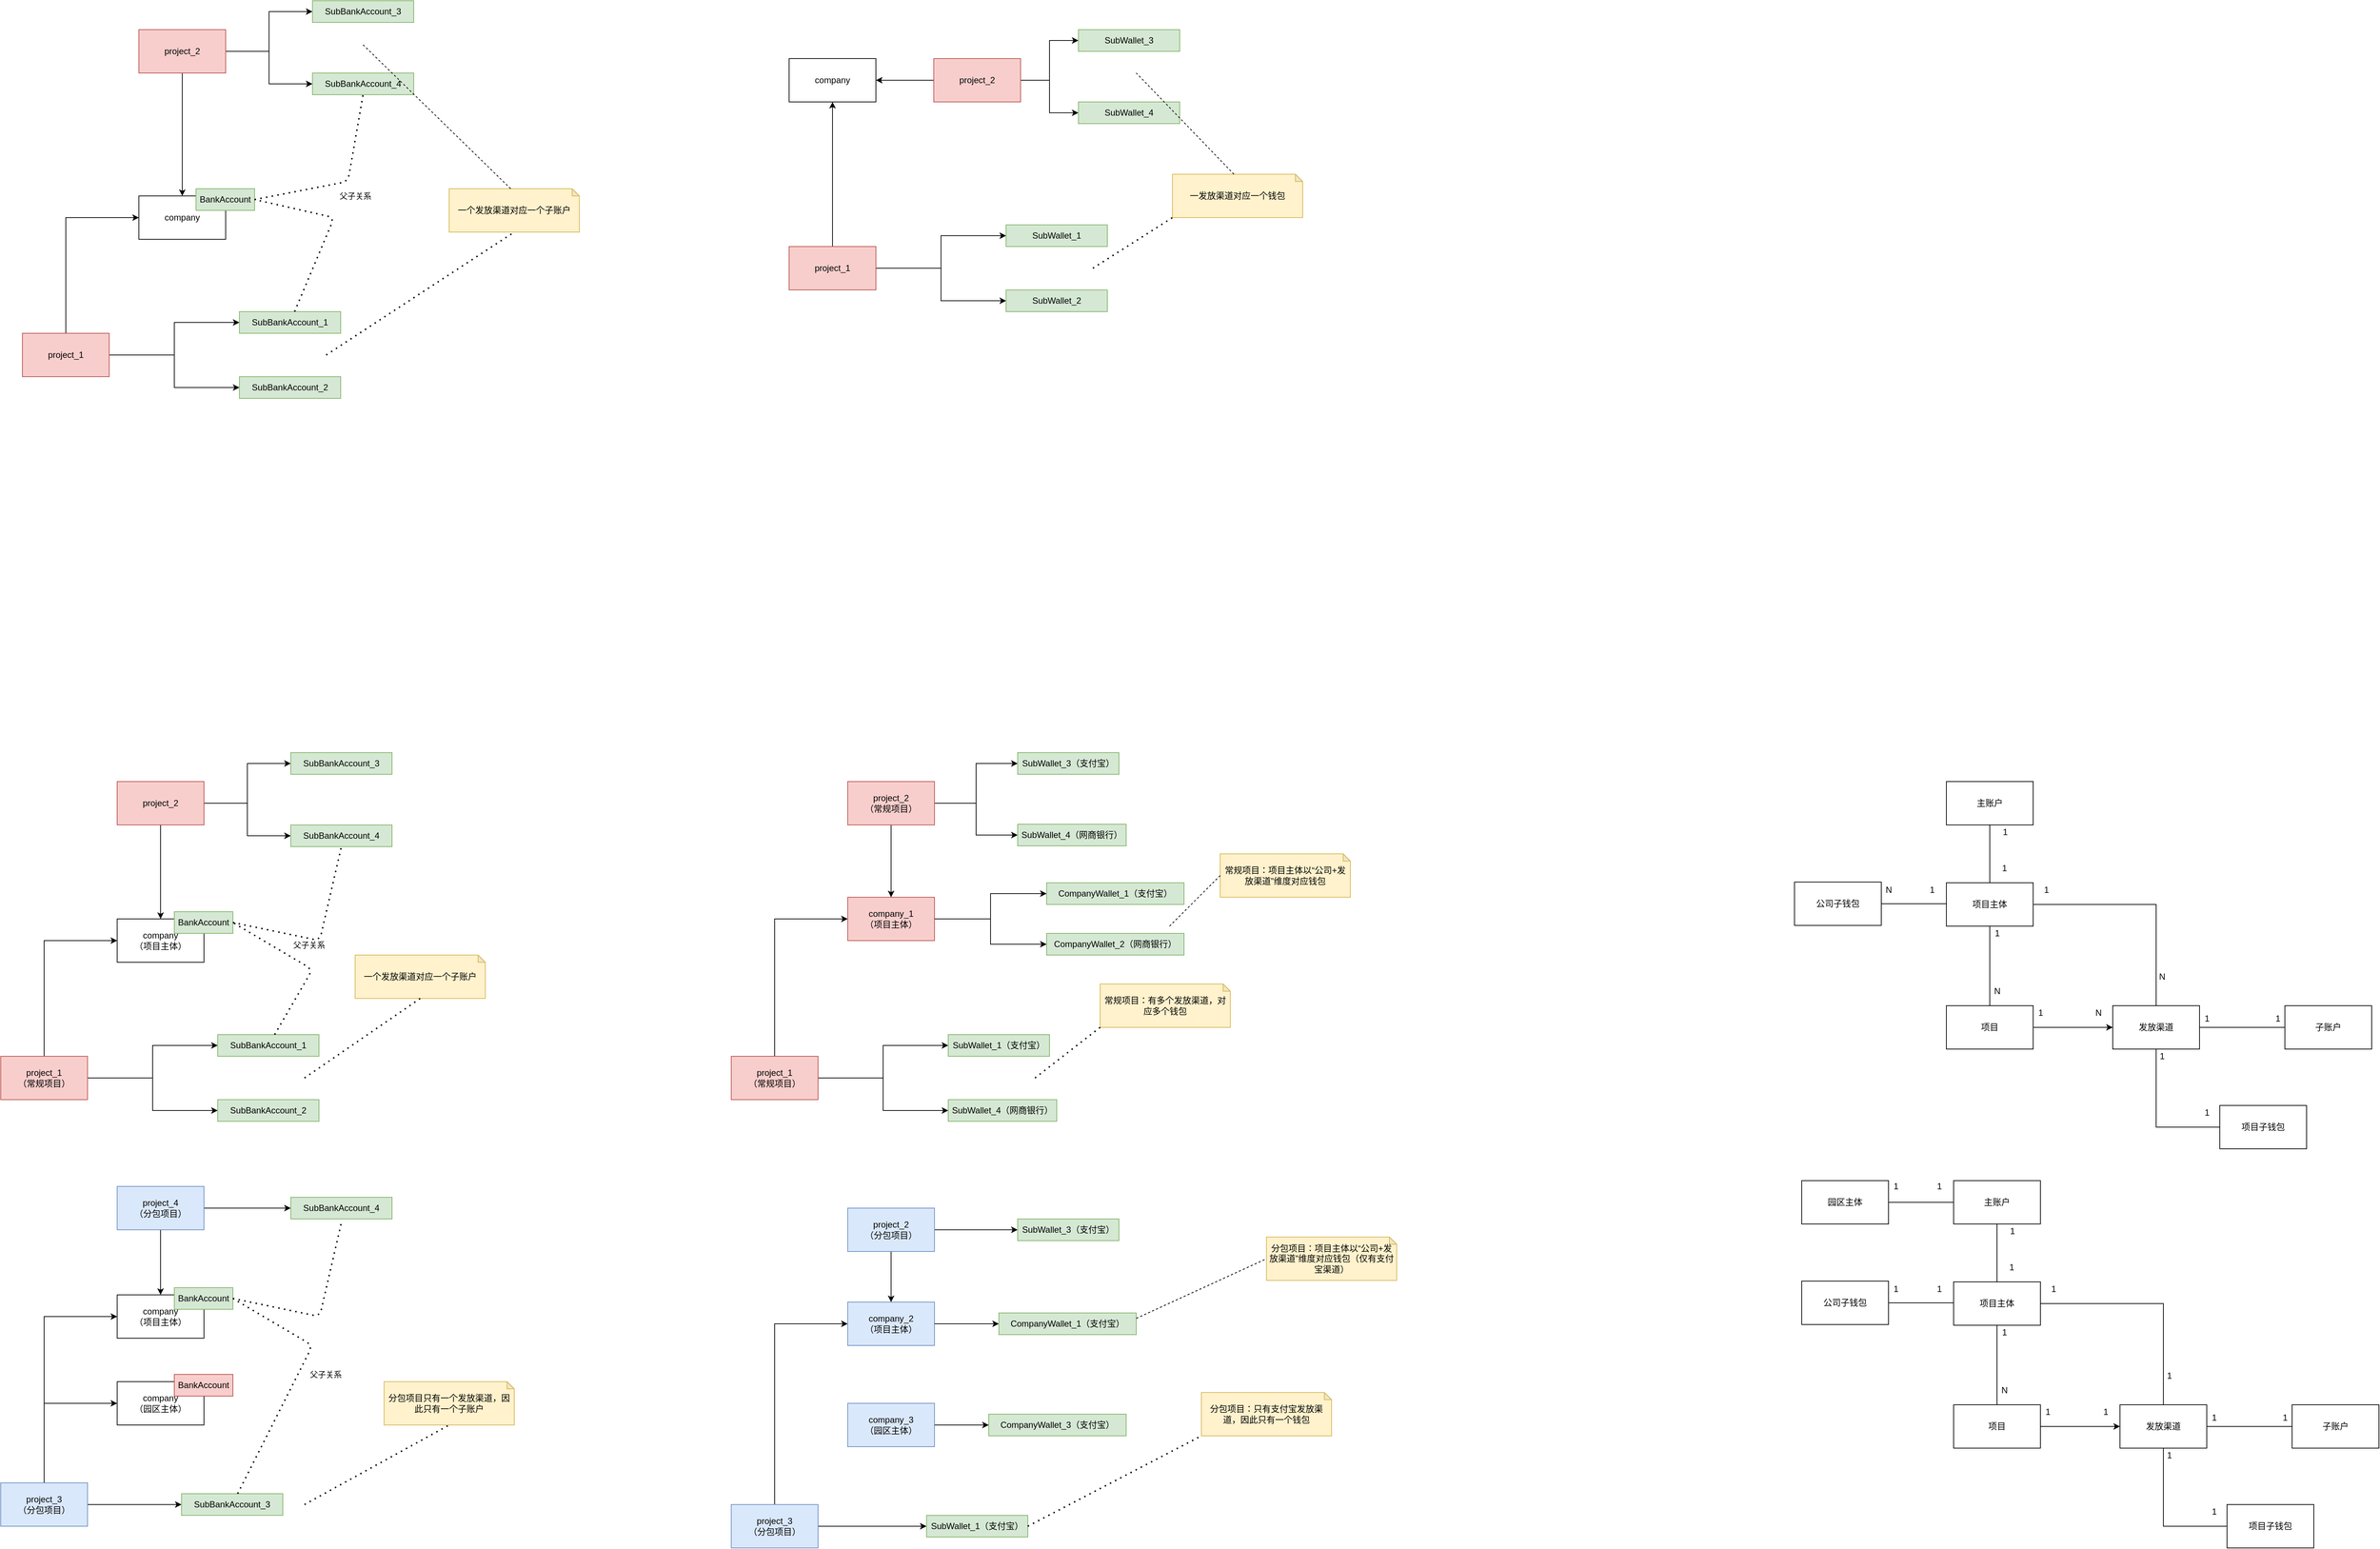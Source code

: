 <mxfile version="14.2.7" type="github">
  <diagram id="DwcgkpBsZSUWMjSM1Ywg" name="Page-1">
    <mxGraphModel dx="1422" dy="796" grid="1" gridSize="10" guides="1" tooltips="1" connect="1" arrows="1" fold="1" page="1" pageScale="1" pageWidth="827" pageHeight="1169" math="0" shadow="0">
      <root>
        <mxCell id="0" />
        <mxCell id="1" parent="0" />
        <mxCell id="jL63AR4ucIe5LXbYJcsW-23" style="edgeStyle=orthogonalEdgeStyle;rounded=0;orthogonalLoop=1;jettySize=auto;html=1;exitX=0.5;exitY=0;exitDx=0;exitDy=0;entryX=0;entryY=0.5;entryDx=0;entryDy=0;" edge="1" parent="1" source="jL63AR4ucIe5LXbYJcsW-27" target="jL63AR4ucIe5LXbYJcsW-36">
          <mxGeometry relative="1" as="geometry" />
        </mxCell>
        <mxCell id="jL63AR4ucIe5LXbYJcsW-24" style="edgeStyle=orthogonalEdgeStyle;rounded=0;orthogonalLoop=1;jettySize=auto;html=1;exitX=1;exitY=0.5;exitDx=0;exitDy=0;entryX=0;entryY=0.5;entryDx=0;entryDy=0;" edge="1" parent="1" source="jL63AR4ucIe5LXbYJcsW-27" target="jL63AR4ucIe5LXbYJcsW-28">
          <mxGeometry relative="1" as="geometry" />
        </mxCell>
        <mxCell id="jL63AR4ucIe5LXbYJcsW-26" style="edgeStyle=orthogonalEdgeStyle;rounded=0;orthogonalLoop=1;jettySize=auto;html=1;exitX=1;exitY=0.5;exitDx=0;exitDy=0;entryX=0;entryY=0.5;entryDx=0;entryDy=0;" edge="1" parent="1" source="jL63AR4ucIe5LXbYJcsW-27" target="jL63AR4ucIe5LXbYJcsW-34">
          <mxGeometry relative="1" as="geometry" />
        </mxCell>
        <mxCell id="jL63AR4ucIe5LXbYJcsW-27" value="project_1&lt;br&gt;（常规项目）" style="rounded=0;whiteSpace=wrap;html=1;fillColor=#f8cecc;strokeColor=#b85450;" vertex="1" parent="1">
          <mxGeometry x="70" y="1620" width="120" height="60" as="geometry" />
        </mxCell>
        <mxCell id="jL63AR4ucIe5LXbYJcsW-28" value="SubBankAccount_1" style="rounded=0;whiteSpace=wrap;html=1;fillColor=#d5e8d4;strokeColor=#82b366;" vertex="1" parent="1">
          <mxGeometry x="370" y="1590" width="140" height="30" as="geometry" />
        </mxCell>
        <mxCell id="jL63AR4ucIe5LXbYJcsW-34" value="SubBankAccount_2" style="rounded=0;whiteSpace=wrap;html=1;fillColor=#d5e8d4;strokeColor=#82b366;" vertex="1" parent="1">
          <mxGeometry x="370" y="1680" width="140" height="30" as="geometry" />
        </mxCell>
        <mxCell id="jL63AR4ucIe5LXbYJcsW-35" value="" style="group" vertex="1" connectable="0" parent="1">
          <mxGeometry x="231" y="1420" width="160" height="70" as="geometry" />
        </mxCell>
        <mxCell id="jL63AR4ucIe5LXbYJcsW-36" value="company&lt;br&gt;（项目主体）" style="rounded=0;whiteSpace=wrap;html=1;" vertex="1" parent="jL63AR4ucIe5LXbYJcsW-35">
          <mxGeometry y="10" width="120" height="60" as="geometry" />
        </mxCell>
        <mxCell id="jL63AR4ucIe5LXbYJcsW-37" value="BankAccount" style="rounded=0;whiteSpace=wrap;html=1;fillColor=#d5e8d4;strokeColor=#82b366;" vertex="1" parent="jL63AR4ucIe5LXbYJcsW-35">
          <mxGeometry x="79" width="81" height="30" as="geometry" />
        </mxCell>
        <mxCell id="jL63AR4ucIe5LXbYJcsW-38" value="一个发放渠道对应一个子账户" style="shape=note;whiteSpace=wrap;html=1;backgroundOutline=1;darkOpacity=0.05;size=10;fillColor=#fff2cc;strokeColor=#d6b656;" vertex="1" parent="1">
          <mxGeometry x="560" y="1480" width="180" height="60" as="geometry" />
        </mxCell>
        <mxCell id="jL63AR4ucIe5LXbYJcsW-39" value="" style="endArrow=none;dashed=1;html=1;dashPattern=1 3;strokeWidth=2;entryX=0.5;entryY=1;entryDx=0;entryDy=0;entryPerimeter=0;" edge="1" parent="1" target="jL63AR4ucIe5LXbYJcsW-38">
          <mxGeometry width="50" height="50" relative="1" as="geometry">
            <mxPoint x="490" y="1650" as="sourcePoint" />
            <mxPoint x="640" y="1560" as="targetPoint" />
          </mxGeometry>
        </mxCell>
        <mxCell id="jL63AR4ucIe5LXbYJcsW-47" value="父子关系" style="endArrow=none;dashed=1;html=1;dashPattern=1 3;strokeWidth=2;entryX=1;entryY=0.5;entryDx=0;entryDy=0;" edge="1" parent="1" source="jL63AR4ucIe5LXbYJcsW-28" target="jL63AR4ucIe5LXbYJcsW-37">
          <mxGeometry x="0.14" y="-28" width="50" height="50" relative="1" as="geometry">
            <mxPoint x="421" y="1490" as="sourcePoint" />
            <mxPoint x="471" y="1440" as="targetPoint" />
            <Array as="points">
              <mxPoint x="501" y="1500" />
            </Array>
            <mxPoint x="5" y="4" as="offset" />
          </mxGeometry>
        </mxCell>
        <mxCell id="jL63AR4ucIe5LXbYJcsW-50" style="edgeStyle=orthogonalEdgeStyle;rounded=0;orthogonalLoop=1;jettySize=auto;html=1;exitX=0.5;exitY=1;exitDx=0;exitDy=0;" edge="1" parent="1" source="jL63AR4ucIe5LXbYJcsW-49" target="jL63AR4ucIe5LXbYJcsW-36">
          <mxGeometry relative="1" as="geometry" />
        </mxCell>
        <mxCell id="jL63AR4ucIe5LXbYJcsW-53" style="edgeStyle=orthogonalEdgeStyle;rounded=0;orthogonalLoop=1;jettySize=auto;html=1;exitX=1;exitY=0.5;exitDx=0;exitDy=0;entryX=0;entryY=0.5;entryDx=0;entryDy=0;" edge="1" parent="1" source="jL63AR4ucIe5LXbYJcsW-49" target="jL63AR4ucIe5LXbYJcsW-51">
          <mxGeometry relative="1" as="geometry" />
        </mxCell>
        <mxCell id="jL63AR4ucIe5LXbYJcsW-54" style="edgeStyle=orthogonalEdgeStyle;rounded=0;orthogonalLoop=1;jettySize=auto;html=1;exitX=1;exitY=0.5;exitDx=0;exitDy=0;entryX=0;entryY=0.5;entryDx=0;entryDy=0;" edge="1" parent="1" source="jL63AR4ucIe5LXbYJcsW-49" target="jL63AR4ucIe5LXbYJcsW-52">
          <mxGeometry relative="1" as="geometry" />
        </mxCell>
        <mxCell id="jL63AR4ucIe5LXbYJcsW-49" value="project_2" style="rounded=0;whiteSpace=wrap;html=1;fillColor=#f8cecc;strokeColor=#b85450;" vertex="1" parent="1">
          <mxGeometry x="231" y="1240" width="120" height="60" as="geometry" />
        </mxCell>
        <mxCell id="jL63AR4ucIe5LXbYJcsW-51" value="SubBankAccount_3" style="rounded=0;whiteSpace=wrap;html=1;fillColor=#d5e8d4;strokeColor=#82b366;" vertex="1" parent="1">
          <mxGeometry x="471" y="1200" width="140" height="30" as="geometry" />
        </mxCell>
        <mxCell id="jL63AR4ucIe5LXbYJcsW-52" value="SubBankAccount_4" style="rounded=0;whiteSpace=wrap;html=1;fillColor=#d5e8d4;strokeColor=#82b366;" vertex="1" parent="1">
          <mxGeometry x="471" y="1300" width="140" height="30" as="geometry" />
        </mxCell>
        <mxCell id="jL63AR4ucIe5LXbYJcsW-55" value="" style="endArrow=none;dashed=1;html=1;dashPattern=1 3;strokeWidth=2;entryX=0.5;entryY=1;entryDx=0;entryDy=0;exitX=1;exitY=0.5;exitDx=0;exitDy=0;" edge="1" parent="1" source="jL63AR4ucIe5LXbYJcsW-37" target="jL63AR4ucIe5LXbYJcsW-52">
          <mxGeometry width="50" height="50" relative="1" as="geometry">
            <mxPoint x="451" y="1420" as="sourcePoint" />
            <mxPoint x="501" y="1370" as="targetPoint" />
            <Array as="points">
              <mxPoint x="511" y="1460" />
            </Array>
          </mxGeometry>
        </mxCell>
        <mxCell id="jL63AR4ucIe5LXbYJcsW-56" style="edgeStyle=orthogonalEdgeStyle;rounded=0;orthogonalLoop=1;jettySize=auto;html=1;exitX=0.5;exitY=0;exitDx=0;exitDy=0;entryX=0;entryY=0.5;entryDx=0;entryDy=0;" edge="1" parent="1" source="jL63AR4ucIe5LXbYJcsW-60" target="jL63AR4ucIe5LXbYJcsW-64">
          <mxGeometry relative="1" as="geometry" />
        </mxCell>
        <mxCell id="jL63AR4ucIe5LXbYJcsW-57" style="edgeStyle=orthogonalEdgeStyle;rounded=0;orthogonalLoop=1;jettySize=auto;html=1;exitX=1;exitY=0.5;exitDx=0;exitDy=0;entryX=0;entryY=0.5;entryDx=0;entryDy=0;" edge="1" parent="1" source="jL63AR4ucIe5LXbYJcsW-60" target="jL63AR4ucIe5LXbYJcsW-61">
          <mxGeometry relative="1" as="geometry" />
        </mxCell>
        <mxCell id="jL63AR4ucIe5LXbYJcsW-58" style="edgeStyle=orthogonalEdgeStyle;rounded=0;orthogonalLoop=1;jettySize=auto;html=1;exitX=1;exitY=0.5;exitDx=0;exitDy=0;entryX=0;entryY=0.5;entryDx=0;entryDy=0;" edge="1" parent="1" source="jL63AR4ucIe5LXbYJcsW-60" target="jL63AR4ucIe5LXbYJcsW-62">
          <mxGeometry relative="1" as="geometry" />
        </mxCell>
        <mxCell id="jL63AR4ucIe5LXbYJcsW-60" value="project_1&lt;br&gt;（常规项目）" style="rounded=0;whiteSpace=wrap;html=1;fillColor=#f8cecc;strokeColor=#b85450;" vertex="1" parent="1">
          <mxGeometry x="1080" y="1620" width="120" height="60" as="geometry" />
        </mxCell>
        <mxCell id="jL63AR4ucIe5LXbYJcsW-61" value="SubWallet_1（支付宝）" style="rounded=0;whiteSpace=wrap;html=1;fillColor=#d5e8d4;strokeColor=#82b366;" vertex="1" parent="1">
          <mxGeometry x="1380" y="1590" width="140" height="30" as="geometry" />
        </mxCell>
        <mxCell id="jL63AR4ucIe5LXbYJcsW-62" value="SubWallet_4（网商银行）" style="rounded=0;whiteSpace=wrap;html=1;fillColor=#d5e8d4;strokeColor=#82b366;" vertex="1" parent="1">
          <mxGeometry x="1380" y="1680" width="150" height="30" as="geometry" />
        </mxCell>
        <mxCell id="jL63AR4ucIe5LXbYJcsW-63" value="" style="group" vertex="1" connectable="0" parent="1">
          <mxGeometry x="1241" y="1390" width="160" height="70" as="geometry" />
        </mxCell>
        <mxCell id="jL63AR4ucIe5LXbYJcsW-64" value="company_1&lt;br&gt;（项目主体）" style="rounded=0;whiteSpace=wrap;html=1;fillColor=#f8cecc;strokeColor=#b85450;" vertex="1" parent="jL63AR4ucIe5LXbYJcsW-63">
          <mxGeometry y="10" width="120" height="60" as="geometry" />
        </mxCell>
        <mxCell id="jL63AR4ucIe5LXbYJcsW-66" value="常规项目：有多个发放渠道，对应多个钱包" style="shape=note;whiteSpace=wrap;html=1;backgroundOutline=1;darkOpacity=0.05;size=10;fillColor=#fff2cc;strokeColor=#d6b656;" vertex="1" parent="1">
          <mxGeometry x="1590" y="1520" width="180" height="60" as="geometry" />
        </mxCell>
        <mxCell id="jL63AR4ucIe5LXbYJcsW-67" value="" style="endArrow=none;dashed=1;html=1;dashPattern=1 3;strokeWidth=2;entryX=0;entryY=1;entryDx=0;entryDy=0;entryPerimeter=0;" edge="1" parent="1" target="jL63AR4ucIe5LXbYJcsW-66">
          <mxGeometry width="50" height="50" relative="1" as="geometry">
            <mxPoint x="1500" y="1650" as="sourcePoint" />
            <mxPoint x="1650" y="1560" as="targetPoint" />
          </mxGeometry>
        </mxCell>
        <mxCell id="jL63AR4ucIe5LXbYJcsW-79" value="CompanyWallet_1（支付宝）" style="rounded=0;whiteSpace=wrap;html=1;fillColor=#d5e8d4;strokeColor=#82b366;" vertex="1" parent="1">
          <mxGeometry x="1516" y="1380" width="190" height="30" as="geometry" />
        </mxCell>
        <mxCell id="jL63AR4ucIe5LXbYJcsW-80" style="edgeStyle=orthogonalEdgeStyle;rounded=0;orthogonalLoop=1;jettySize=auto;html=1;exitX=1;exitY=0.5;exitDx=0;exitDy=0;entryX=0;entryY=0.5;entryDx=0;entryDy=0;" edge="1" parent="1" source="jL63AR4ucIe5LXbYJcsW-64" target="jL63AR4ucIe5LXbYJcsW-79">
          <mxGeometry relative="1" as="geometry" />
        </mxCell>
        <mxCell id="jL63AR4ucIe5LXbYJcsW-88" value="CompanyWallet_2（网商银行）" style="rounded=0;whiteSpace=wrap;html=1;fillColor=#d5e8d4;strokeColor=#82b366;" vertex="1" parent="1">
          <mxGeometry x="1516" y="1450" width="190" height="30" as="geometry" />
        </mxCell>
        <mxCell id="jL63AR4ucIe5LXbYJcsW-90" value="常规项目：项目主体以“公司+发放渠道”维度对应钱包" style="shape=note;whiteSpace=wrap;html=1;backgroundOutline=1;darkOpacity=0.05;size=10;fillColor=#fff2cc;strokeColor=#d6b656;" vertex="1" parent="1">
          <mxGeometry x="1756" y="1340" width="180" height="60" as="geometry" />
        </mxCell>
        <mxCell id="jL63AR4ucIe5LXbYJcsW-91" value="" style="endArrow=none;dashed=1;html=1;entryX=0;entryY=0.5;entryDx=0;entryDy=0;entryPerimeter=0;" edge="1" parent="1" target="jL63AR4ucIe5LXbYJcsW-90">
          <mxGeometry width="50" height="50" relative="1" as="geometry">
            <mxPoint x="1686" y="1440" as="sourcePoint" />
            <mxPoint x="1836" y="1380" as="targetPoint" />
          </mxGeometry>
        </mxCell>
        <mxCell id="jL63AR4ucIe5LXbYJcsW-115" style="edgeStyle=orthogonalEdgeStyle;rounded=0;orthogonalLoop=1;jettySize=auto;html=1;exitX=0.5;exitY=0;exitDx=0;exitDy=0;entryX=0;entryY=0.5;entryDx=0;entryDy=0;" edge="1" parent="1" source="jL63AR4ucIe5LXbYJcsW-119" target="jL63AR4ucIe5LXbYJcsW-123">
          <mxGeometry relative="1" as="geometry" />
        </mxCell>
        <mxCell id="jL63AR4ucIe5LXbYJcsW-116" style="edgeStyle=orthogonalEdgeStyle;rounded=0;orthogonalLoop=1;jettySize=auto;html=1;exitX=1;exitY=0.5;exitDx=0;exitDy=0;entryX=0;entryY=0.5;entryDx=0;entryDy=0;" edge="1" parent="1" source="jL63AR4ucIe5LXbYJcsW-119" target="jL63AR4ucIe5LXbYJcsW-120">
          <mxGeometry relative="1" as="geometry" />
        </mxCell>
        <mxCell id="jL63AR4ucIe5LXbYJcsW-117" style="edgeStyle=orthogonalEdgeStyle;rounded=0;orthogonalLoop=1;jettySize=auto;html=1;exitX=1;exitY=0.5;exitDx=0;exitDy=0;entryX=0;entryY=0.5;entryDx=0;entryDy=0;" edge="1" parent="1" source="jL63AR4ucIe5LXbYJcsW-119" target="jL63AR4ucIe5LXbYJcsW-121">
          <mxGeometry relative="1" as="geometry" />
        </mxCell>
        <mxCell id="jL63AR4ucIe5LXbYJcsW-119" value="project_1" style="rounded=0;whiteSpace=wrap;html=1;fillColor=#f8cecc;strokeColor=#b85450;" vertex="1" parent="1">
          <mxGeometry x="100" y="620" width="120" height="60" as="geometry" />
        </mxCell>
        <mxCell id="jL63AR4ucIe5LXbYJcsW-120" value="SubBankAccount_1" style="rounded=0;whiteSpace=wrap;html=1;fillColor=#d5e8d4;strokeColor=#82b366;" vertex="1" parent="1">
          <mxGeometry x="400" y="590" width="140" height="30" as="geometry" />
        </mxCell>
        <mxCell id="jL63AR4ucIe5LXbYJcsW-121" value="SubBankAccount_2" style="rounded=0;whiteSpace=wrap;html=1;fillColor=#d5e8d4;strokeColor=#82b366;" vertex="1" parent="1">
          <mxGeometry x="400" y="680" width="140" height="30" as="geometry" />
        </mxCell>
        <mxCell id="jL63AR4ucIe5LXbYJcsW-122" value="" style="group" vertex="1" connectable="0" parent="1">
          <mxGeometry x="261" y="420" width="160" height="70" as="geometry" />
        </mxCell>
        <mxCell id="jL63AR4ucIe5LXbYJcsW-123" value="company" style="rounded=0;whiteSpace=wrap;html=1;" vertex="1" parent="jL63AR4ucIe5LXbYJcsW-122">
          <mxGeometry y="10" width="120" height="60" as="geometry" />
        </mxCell>
        <mxCell id="jL63AR4ucIe5LXbYJcsW-124" value="BankAccount" style="rounded=0;whiteSpace=wrap;html=1;fillColor=#d5e8d4;strokeColor=#82b366;" vertex="1" parent="jL63AR4ucIe5LXbYJcsW-122">
          <mxGeometry x="79" width="81" height="30" as="geometry" />
        </mxCell>
        <mxCell id="jL63AR4ucIe5LXbYJcsW-125" value="一个发放渠道对应一个子账户" style="shape=note;whiteSpace=wrap;html=1;backgroundOutline=1;darkOpacity=0.05;size=10;fillColor=#fff2cc;strokeColor=#d6b656;" vertex="1" parent="1">
          <mxGeometry x="690" y="420" width="180" height="60" as="geometry" />
        </mxCell>
        <mxCell id="jL63AR4ucIe5LXbYJcsW-126" value="" style="endArrow=none;dashed=1;html=1;dashPattern=1 3;strokeWidth=2;entryX=0.5;entryY=1;entryDx=0;entryDy=0;entryPerimeter=0;" edge="1" parent="1" target="jL63AR4ucIe5LXbYJcsW-125">
          <mxGeometry width="50" height="50" relative="1" as="geometry">
            <mxPoint x="520" y="650" as="sourcePoint" />
            <mxPoint x="670" y="560" as="targetPoint" />
          </mxGeometry>
        </mxCell>
        <mxCell id="jL63AR4ucIe5LXbYJcsW-130" value="父子关系" style="endArrow=none;dashed=1;html=1;dashPattern=1 3;strokeWidth=2;entryX=1;entryY=0.5;entryDx=0;entryDy=0;" edge="1" parent="1" source="jL63AR4ucIe5LXbYJcsW-120" target="jL63AR4ucIe5LXbYJcsW-124">
          <mxGeometry x="0.111" y="-42" width="50" height="50" relative="1" as="geometry">
            <mxPoint x="451" y="420" as="sourcePoint" />
            <mxPoint x="501" y="370" as="targetPoint" />
            <Array as="points">
              <mxPoint x="531" y="460" />
            </Array>
            <mxPoint x="20" y="11" as="offset" />
          </mxGeometry>
        </mxCell>
        <mxCell id="jL63AR4ucIe5LXbYJcsW-131" style="edgeStyle=orthogonalEdgeStyle;rounded=0;orthogonalLoop=1;jettySize=auto;html=1;exitX=0.5;exitY=1;exitDx=0;exitDy=0;" edge="1" parent="1" source="jL63AR4ucIe5LXbYJcsW-134" target="jL63AR4ucIe5LXbYJcsW-123">
          <mxGeometry relative="1" as="geometry" />
        </mxCell>
        <mxCell id="jL63AR4ucIe5LXbYJcsW-132" style="edgeStyle=orthogonalEdgeStyle;rounded=0;orthogonalLoop=1;jettySize=auto;html=1;exitX=1;exitY=0.5;exitDx=0;exitDy=0;entryX=0;entryY=0.5;entryDx=0;entryDy=0;" edge="1" parent="1" source="jL63AR4ucIe5LXbYJcsW-134" target="jL63AR4ucIe5LXbYJcsW-135">
          <mxGeometry relative="1" as="geometry" />
        </mxCell>
        <mxCell id="jL63AR4ucIe5LXbYJcsW-133" style="edgeStyle=orthogonalEdgeStyle;rounded=0;orthogonalLoop=1;jettySize=auto;html=1;exitX=1;exitY=0.5;exitDx=0;exitDy=0;entryX=0;entryY=0.5;entryDx=0;entryDy=0;" edge="1" parent="1" source="jL63AR4ucIe5LXbYJcsW-134" target="jL63AR4ucIe5LXbYJcsW-136">
          <mxGeometry relative="1" as="geometry" />
        </mxCell>
        <mxCell id="jL63AR4ucIe5LXbYJcsW-134" value="project_2" style="rounded=0;whiteSpace=wrap;html=1;fillColor=#f8cecc;strokeColor=#b85450;" vertex="1" parent="1">
          <mxGeometry x="261" y="200" width="120" height="60" as="geometry" />
        </mxCell>
        <mxCell id="jL63AR4ucIe5LXbYJcsW-135" value="SubBankAccount_3" style="rounded=0;whiteSpace=wrap;html=1;fillColor=#d5e8d4;strokeColor=#82b366;" vertex="1" parent="1">
          <mxGeometry x="501" y="160" width="140" height="30" as="geometry" />
        </mxCell>
        <mxCell id="jL63AR4ucIe5LXbYJcsW-136" value="SubBankAccount_4" style="rounded=0;whiteSpace=wrap;html=1;fillColor=#d5e8d4;strokeColor=#82b366;" vertex="1" parent="1">
          <mxGeometry x="501" y="260" width="140" height="30" as="geometry" />
        </mxCell>
        <mxCell id="jL63AR4ucIe5LXbYJcsW-137" value="" style="endArrow=none;dashed=1;html=1;dashPattern=1 3;strokeWidth=2;entryX=0.5;entryY=1;entryDx=0;entryDy=0;exitX=1;exitY=0.5;exitDx=0;exitDy=0;" edge="1" parent="1" source="jL63AR4ucIe5LXbYJcsW-124" target="jL63AR4ucIe5LXbYJcsW-136">
          <mxGeometry width="50" height="50" relative="1" as="geometry">
            <mxPoint x="481" y="350" as="sourcePoint" />
            <mxPoint x="531" y="300" as="targetPoint" />
            <Array as="points">
              <mxPoint x="550" y="410" />
            </Array>
          </mxGeometry>
        </mxCell>
        <mxCell id="jL63AR4ucIe5LXbYJcsW-138" value="" style="endArrow=none;dashed=1;html=1;exitX=0;exitY=0;exitDx=85;exitDy=0;exitPerimeter=0;" edge="1" parent="1" source="jL63AR4ucIe5LXbYJcsW-125">
          <mxGeometry width="50" height="50" relative="1" as="geometry">
            <mxPoint x="750" y="450" as="sourcePoint" />
            <mxPoint x="570" y="220" as="targetPoint" />
          </mxGeometry>
        </mxCell>
        <mxCell id="jL63AR4ucIe5LXbYJcsW-140" style="edgeStyle=orthogonalEdgeStyle;rounded=0;orthogonalLoop=1;jettySize=auto;html=1;exitX=1;exitY=0.5;exitDx=0;exitDy=0;entryX=0;entryY=0.5;entryDx=0;entryDy=0;" edge="1" parent="1" source="jL63AR4ucIe5LXbYJcsW-143" target="jL63AR4ucIe5LXbYJcsW-144">
          <mxGeometry relative="1" as="geometry" />
        </mxCell>
        <mxCell id="jL63AR4ucIe5LXbYJcsW-141" style="edgeStyle=orthogonalEdgeStyle;rounded=0;orthogonalLoop=1;jettySize=auto;html=1;exitX=1;exitY=0.5;exitDx=0;exitDy=0;entryX=0;entryY=0.5;entryDx=0;entryDy=0;" edge="1" parent="1" source="jL63AR4ucIe5LXbYJcsW-143" target="jL63AR4ucIe5LXbYJcsW-145">
          <mxGeometry relative="1" as="geometry" />
        </mxCell>
        <mxCell id="jL63AR4ucIe5LXbYJcsW-160" style="edgeStyle=orthogonalEdgeStyle;rounded=0;orthogonalLoop=1;jettySize=auto;html=1;exitX=0.5;exitY=0;exitDx=0;exitDy=0;entryX=0.5;entryY=1;entryDx=0;entryDy=0;" edge="1" parent="1" source="jL63AR4ucIe5LXbYJcsW-143" target="jL63AR4ucIe5LXbYJcsW-147">
          <mxGeometry relative="1" as="geometry" />
        </mxCell>
        <mxCell id="jL63AR4ucIe5LXbYJcsW-143" value="project_1" style="rounded=0;whiteSpace=wrap;html=1;fillColor=#f8cecc;strokeColor=#b85450;" vertex="1" parent="1">
          <mxGeometry x="1160" y="500" width="120" height="60" as="geometry" />
        </mxCell>
        <mxCell id="jL63AR4ucIe5LXbYJcsW-144" value="SubWallet_1" style="rounded=0;whiteSpace=wrap;html=1;fillColor=#d5e8d4;strokeColor=#82b366;" vertex="1" parent="1">
          <mxGeometry x="1460" y="470" width="140" height="30" as="geometry" />
        </mxCell>
        <mxCell id="jL63AR4ucIe5LXbYJcsW-145" value="SubWallet_2" style="rounded=0;whiteSpace=wrap;html=1;fillColor=#d5e8d4;strokeColor=#82b366;" vertex="1" parent="1">
          <mxGeometry x="1460" y="560" width="140" height="30" as="geometry" />
        </mxCell>
        <mxCell id="jL63AR4ucIe5LXbYJcsW-146" value="" style="group" vertex="1" connectable="0" parent="1">
          <mxGeometry x="1160" y="230" width="160" height="70" as="geometry" />
        </mxCell>
        <mxCell id="jL63AR4ucIe5LXbYJcsW-147" value="company" style="rounded=0;whiteSpace=wrap;html=1;" vertex="1" parent="jL63AR4ucIe5LXbYJcsW-146">
          <mxGeometry y="10" width="120" height="60" as="geometry" />
        </mxCell>
        <mxCell id="jL63AR4ucIe5LXbYJcsW-148" value="一发放渠道对应一个钱包" style="shape=note;whiteSpace=wrap;html=1;backgroundOutline=1;darkOpacity=0.05;size=10;fillColor=#fff2cc;strokeColor=#d6b656;" vertex="1" parent="1">
          <mxGeometry x="1690" y="400" width="180" height="60" as="geometry" />
        </mxCell>
        <mxCell id="jL63AR4ucIe5LXbYJcsW-149" value="" style="endArrow=none;dashed=1;html=1;dashPattern=1 3;strokeWidth=2;entryX=0;entryY=1;entryDx=0;entryDy=0;entryPerimeter=0;" edge="1" parent="1" target="jL63AR4ucIe5LXbYJcsW-148">
          <mxGeometry width="50" height="50" relative="1" as="geometry">
            <mxPoint x="1580" y="530" as="sourcePoint" />
            <mxPoint x="1730" y="440" as="targetPoint" />
          </mxGeometry>
        </mxCell>
        <mxCell id="jL63AR4ucIe5LXbYJcsW-161" style="edgeStyle=orthogonalEdgeStyle;rounded=0;orthogonalLoop=1;jettySize=auto;html=1;exitX=0;exitY=0.5;exitDx=0;exitDy=0;entryX=1;entryY=0.5;entryDx=0;entryDy=0;" edge="1" parent="1" source="jL63AR4ucIe5LXbYJcsW-159" target="jL63AR4ucIe5LXbYJcsW-147">
          <mxGeometry relative="1" as="geometry" />
        </mxCell>
        <mxCell id="jL63AR4ucIe5LXbYJcsW-164" style="edgeStyle=orthogonalEdgeStyle;rounded=0;orthogonalLoop=1;jettySize=auto;html=1;exitX=1;exitY=0.5;exitDx=0;exitDy=0;entryX=0;entryY=0.5;entryDx=0;entryDy=0;" edge="1" parent="1" source="jL63AR4ucIe5LXbYJcsW-159" target="jL63AR4ucIe5LXbYJcsW-162">
          <mxGeometry relative="1" as="geometry" />
        </mxCell>
        <mxCell id="jL63AR4ucIe5LXbYJcsW-165" style="edgeStyle=orthogonalEdgeStyle;rounded=0;orthogonalLoop=1;jettySize=auto;html=1;exitX=1;exitY=0.5;exitDx=0;exitDy=0;" edge="1" parent="1" source="jL63AR4ucIe5LXbYJcsW-159" target="jL63AR4ucIe5LXbYJcsW-163">
          <mxGeometry relative="1" as="geometry" />
        </mxCell>
        <mxCell id="jL63AR4ucIe5LXbYJcsW-159" value="project_2" style="rounded=0;whiteSpace=wrap;html=1;fillColor=#f8cecc;strokeColor=#b85450;" vertex="1" parent="1">
          <mxGeometry x="1360" y="240" width="120" height="60" as="geometry" />
        </mxCell>
        <mxCell id="jL63AR4ucIe5LXbYJcsW-162" value="SubWallet_3" style="rounded=0;whiteSpace=wrap;html=1;fillColor=#d5e8d4;strokeColor=#82b366;" vertex="1" parent="1">
          <mxGeometry x="1560" y="200" width="140" height="30" as="geometry" />
        </mxCell>
        <mxCell id="jL63AR4ucIe5LXbYJcsW-163" value="SubWallet_4" style="rounded=0;whiteSpace=wrap;html=1;fillColor=#d5e8d4;strokeColor=#82b366;" vertex="1" parent="1">
          <mxGeometry x="1560" y="300" width="140" height="30" as="geometry" />
        </mxCell>
        <mxCell id="jL63AR4ucIe5LXbYJcsW-166" value="" style="endArrow=none;dashed=1;html=1;exitX=0;exitY=0;exitDx=85;exitDy=0;exitPerimeter=0;" edge="1" parent="1" source="jL63AR4ucIe5LXbYJcsW-148">
          <mxGeometry width="50" height="50" relative="1" as="geometry">
            <mxPoint x="1840" y="400" as="sourcePoint" />
            <mxPoint x="1640" y="260" as="targetPoint" />
          </mxGeometry>
        </mxCell>
        <mxCell id="jL63AR4ucIe5LXbYJcsW-168" style="edgeStyle=orthogonalEdgeStyle;rounded=0;orthogonalLoop=1;jettySize=auto;html=1;exitX=0.5;exitY=1;exitDx=0;exitDy=0;" edge="1" parent="1" source="jL63AR4ucIe5LXbYJcsW-167" target="jL63AR4ucIe5LXbYJcsW-64">
          <mxGeometry relative="1" as="geometry" />
        </mxCell>
        <mxCell id="jL63AR4ucIe5LXbYJcsW-171" style="edgeStyle=orthogonalEdgeStyle;rounded=0;orthogonalLoop=1;jettySize=auto;html=1;exitX=1;exitY=0.5;exitDx=0;exitDy=0;entryX=0;entryY=0.5;entryDx=0;entryDy=0;" edge="1" parent="1" source="jL63AR4ucIe5LXbYJcsW-167" target="jL63AR4ucIe5LXbYJcsW-169">
          <mxGeometry relative="1" as="geometry" />
        </mxCell>
        <mxCell id="jL63AR4ucIe5LXbYJcsW-172" style="edgeStyle=orthogonalEdgeStyle;rounded=0;orthogonalLoop=1;jettySize=auto;html=1;exitX=1;exitY=0.5;exitDx=0;exitDy=0;entryX=0;entryY=0.5;entryDx=0;entryDy=0;" edge="1" parent="1" source="jL63AR4ucIe5LXbYJcsW-167" target="jL63AR4ucIe5LXbYJcsW-170">
          <mxGeometry relative="1" as="geometry" />
        </mxCell>
        <mxCell id="jL63AR4ucIe5LXbYJcsW-167" value="project_2&lt;br&gt;（常规项目）" style="rounded=0;whiteSpace=wrap;html=1;fillColor=#f8cecc;strokeColor=#b85450;" vertex="1" parent="1">
          <mxGeometry x="1241" y="1240" width="120" height="60" as="geometry" />
        </mxCell>
        <mxCell id="jL63AR4ucIe5LXbYJcsW-169" value="SubWallet_3（支付宝）" style="rounded=0;whiteSpace=wrap;html=1;fillColor=#d5e8d4;strokeColor=#82b366;" vertex="1" parent="1">
          <mxGeometry x="1476" y="1200" width="140" height="30" as="geometry" />
        </mxCell>
        <mxCell id="jL63AR4ucIe5LXbYJcsW-170" value="SubWallet_4（网商银行）" style="rounded=0;whiteSpace=wrap;html=1;fillColor=#d5e8d4;strokeColor=#82b366;" vertex="1" parent="1">
          <mxGeometry x="1476" y="1299" width="150" height="30" as="geometry" />
        </mxCell>
        <mxCell id="jL63AR4ucIe5LXbYJcsW-177" style="edgeStyle=orthogonalEdgeStyle;rounded=0;orthogonalLoop=1;jettySize=auto;html=1;exitX=1;exitY=0.5;exitDx=0;exitDy=0;entryX=0;entryY=0.5;entryDx=0;entryDy=0;" edge="1" parent="1" source="jL63AR4ucIe5LXbYJcsW-64" target="jL63AR4ucIe5LXbYJcsW-88">
          <mxGeometry relative="1" as="geometry" />
        </mxCell>
        <mxCell id="jL63AR4ucIe5LXbYJcsW-178" style="edgeStyle=orthogonalEdgeStyle;rounded=0;orthogonalLoop=1;jettySize=auto;html=1;exitX=0.5;exitY=0;exitDx=0;exitDy=0;entryX=0;entryY=0.5;entryDx=0;entryDy=0;" edge="1" parent="1" source="jL63AR4ucIe5LXbYJcsW-181" target="jL63AR4ucIe5LXbYJcsW-185">
          <mxGeometry relative="1" as="geometry" />
        </mxCell>
        <mxCell id="jL63AR4ucIe5LXbYJcsW-179" style="edgeStyle=orthogonalEdgeStyle;rounded=0;orthogonalLoop=1;jettySize=auto;html=1;exitX=1;exitY=0.5;exitDx=0;exitDy=0;entryX=0;entryY=0.5;entryDx=0;entryDy=0;" edge="1" parent="1" source="jL63AR4ucIe5LXbYJcsW-181" target="jL63AR4ucIe5LXbYJcsW-182">
          <mxGeometry relative="1" as="geometry" />
        </mxCell>
        <mxCell id="jL63AR4ucIe5LXbYJcsW-181" value="project_3&lt;br&gt;（分包项目）" style="rounded=0;whiteSpace=wrap;html=1;fillColor=#dae8fc;strokeColor=#6c8ebf;" vertex="1" parent="1">
          <mxGeometry x="1080" y="2240" width="120" height="60" as="geometry" />
        </mxCell>
        <mxCell id="jL63AR4ucIe5LXbYJcsW-182" value="SubWallet_1（支付宝）" style="rounded=0;whiteSpace=wrap;html=1;fillColor=#d5e8d4;strokeColor=#82b366;" vertex="1" parent="1">
          <mxGeometry x="1350" y="2255" width="140" height="30" as="geometry" />
        </mxCell>
        <mxCell id="jL63AR4ucIe5LXbYJcsW-184" value="" style="group" vertex="1" connectable="0" parent="1">
          <mxGeometry x="1241" y="1950" width="160" height="70" as="geometry" />
        </mxCell>
        <mxCell id="jL63AR4ucIe5LXbYJcsW-185" value="company_2&lt;br&gt;（项目主体）" style="rounded=0;whiteSpace=wrap;html=1;fillColor=#dae8fc;strokeColor=#6c8ebf;" vertex="1" parent="jL63AR4ucIe5LXbYJcsW-184">
          <mxGeometry y="10" width="120" height="60" as="geometry" />
        </mxCell>
        <mxCell id="jL63AR4ucIe5LXbYJcsW-186" value="分包项目：只有支付宝发放渠道，因此只有一个钱包" style="shape=note;whiteSpace=wrap;html=1;backgroundOutline=1;darkOpacity=0.05;size=10;fillColor=#fff2cc;strokeColor=#d6b656;" vertex="1" parent="1">
          <mxGeometry x="1730" y="2085" width="180" height="60" as="geometry" />
        </mxCell>
        <mxCell id="jL63AR4ucIe5LXbYJcsW-187" value="" style="endArrow=none;dashed=1;html=1;dashPattern=1 3;strokeWidth=2;entryX=0;entryY=1;entryDx=0;entryDy=0;entryPerimeter=0;exitX=1;exitY=0.5;exitDx=0;exitDy=0;" edge="1" parent="1" target="jL63AR4ucIe5LXbYJcsW-186" source="jL63AR4ucIe5LXbYJcsW-182">
          <mxGeometry width="50" height="50" relative="1" as="geometry">
            <mxPoint x="1500" y="2310" as="sourcePoint" />
            <mxPoint x="1650" y="2220" as="targetPoint" />
          </mxGeometry>
        </mxCell>
        <mxCell id="jL63AR4ucIe5LXbYJcsW-188" value="CompanyWallet_1（支付宝）" style="rounded=0;whiteSpace=wrap;html=1;fillColor=#d5e8d4;strokeColor=#82b366;" vertex="1" parent="1">
          <mxGeometry x="1450" y="1975" width="190" height="30" as="geometry" />
        </mxCell>
        <mxCell id="jL63AR4ucIe5LXbYJcsW-189" style="edgeStyle=orthogonalEdgeStyle;rounded=0;orthogonalLoop=1;jettySize=auto;html=1;exitX=1;exitY=0.5;exitDx=0;exitDy=0;entryX=0;entryY=0.5;entryDx=0;entryDy=0;" edge="1" parent="1" source="jL63AR4ucIe5LXbYJcsW-185" target="jL63AR4ucIe5LXbYJcsW-188">
          <mxGeometry relative="1" as="geometry" />
        </mxCell>
        <mxCell id="jL63AR4ucIe5LXbYJcsW-191" value="分包项目：项目主体以“公司+发放渠道”维度对应钱包（仅有支付宝渠道）" style="shape=note;whiteSpace=wrap;html=1;backgroundOutline=1;darkOpacity=0.05;size=10;fillColor=#fff2cc;strokeColor=#d6b656;" vertex="1" parent="1">
          <mxGeometry x="1820" y="1870" width="180" height="60" as="geometry" />
        </mxCell>
        <mxCell id="jL63AR4ucIe5LXbYJcsW-192" value="" style="endArrow=none;dashed=1;html=1;entryX=0;entryY=0.5;entryDx=0;entryDy=0;entryPerimeter=0;exitX=1;exitY=0.25;exitDx=0;exitDy=0;jumpStyle=none;" edge="1" parent="1" target="jL63AR4ucIe5LXbYJcsW-191" source="jL63AR4ucIe5LXbYJcsW-188">
          <mxGeometry width="50" height="50" relative="1" as="geometry">
            <mxPoint x="1686" y="2000" as="sourcePoint" />
            <mxPoint x="1836" y="1940" as="targetPoint" />
          </mxGeometry>
        </mxCell>
        <mxCell id="jL63AR4ucIe5LXbYJcsW-193" style="edgeStyle=orthogonalEdgeStyle;rounded=0;orthogonalLoop=1;jettySize=auto;html=1;exitX=0.5;exitY=1;exitDx=0;exitDy=0;" edge="1" parent="1" source="jL63AR4ucIe5LXbYJcsW-196" target="jL63AR4ucIe5LXbYJcsW-185">
          <mxGeometry relative="1" as="geometry" />
        </mxCell>
        <mxCell id="jL63AR4ucIe5LXbYJcsW-194" style="edgeStyle=orthogonalEdgeStyle;rounded=0;orthogonalLoop=1;jettySize=auto;html=1;exitX=1;exitY=0.5;exitDx=0;exitDy=0;entryX=0;entryY=0.5;entryDx=0;entryDy=0;" edge="1" parent="1" source="jL63AR4ucIe5LXbYJcsW-196" target="jL63AR4ucIe5LXbYJcsW-197">
          <mxGeometry relative="1" as="geometry" />
        </mxCell>
        <mxCell id="jL63AR4ucIe5LXbYJcsW-196" value="project_2&lt;br&gt;（分包项目）" style="rounded=0;whiteSpace=wrap;html=1;fillColor=#dae8fc;strokeColor=#6c8ebf;" vertex="1" parent="1">
          <mxGeometry x="1241" y="1830" width="120" height="60" as="geometry" />
        </mxCell>
        <mxCell id="jL63AR4ucIe5LXbYJcsW-197" value="SubWallet_3（支付宝）" style="rounded=0;whiteSpace=wrap;html=1;fillColor=#d5e8d4;strokeColor=#82b366;" vertex="1" parent="1">
          <mxGeometry x="1476" y="1845" width="140" height="30" as="geometry" />
        </mxCell>
        <mxCell id="jL63AR4ucIe5LXbYJcsW-200" value="" style="group" vertex="1" connectable="0" parent="1">
          <mxGeometry x="1241" y="2090" width="160" height="70" as="geometry" />
        </mxCell>
        <mxCell id="jL63AR4ucIe5LXbYJcsW-201" value="company_3&lt;br&gt;（园区主体）" style="rounded=0;whiteSpace=wrap;html=1;fillColor=#dae8fc;strokeColor=#6c8ebf;" vertex="1" parent="jL63AR4ucIe5LXbYJcsW-200">
          <mxGeometry y="10" width="120" height="60" as="geometry" />
        </mxCell>
        <mxCell id="jL63AR4ucIe5LXbYJcsW-202" value="CompanyWallet_3（支付宝）" style="rounded=0;whiteSpace=wrap;html=1;fillColor=#d5e8d4;strokeColor=#82b366;" vertex="1" parent="1">
          <mxGeometry x="1436" y="2115" width="190" height="30" as="geometry" />
        </mxCell>
        <mxCell id="jL63AR4ucIe5LXbYJcsW-203" style="edgeStyle=orthogonalEdgeStyle;rounded=0;orthogonalLoop=1;jettySize=auto;html=1;exitX=1;exitY=0.5;exitDx=0;exitDy=0;entryX=0;entryY=0.5;entryDx=0;entryDy=0;" edge="1" parent="1" source="jL63AR4ucIe5LXbYJcsW-201" target="jL63AR4ucIe5LXbYJcsW-202">
          <mxGeometry relative="1" as="geometry" />
        </mxCell>
        <mxCell id="jL63AR4ucIe5LXbYJcsW-205" style="edgeStyle=orthogonalEdgeStyle;rounded=0;orthogonalLoop=1;jettySize=auto;html=1;exitX=0.5;exitY=0;exitDx=0;exitDy=0;entryX=0;entryY=0.5;entryDx=0;entryDy=0;" edge="1" parent="1" source="jL63AR4ucIe5LXbYJcsW-209" target="jL63AR4ucIe5LXbYJcsW-213">
          <mxGeometry relative="1" as="geometry" />
        </mxCell>
        <mxCell id="jL63AR4ucIe5LXbYJcsW-206" style="edgeStyle=orthogonalEdgeStyle;rounded=0;orthogonalLoop=1;jettySize=auto;html=1;exitX=1;exitY=0.5;exitDx=0;exitDy=0;entryX=0;entryY=0.5;entryDx=0;entryDy=0;" edge="1" parent="1" source="jL63AR4ucIe5LXbYJcsW-209" target="jL63AR4ucIe5LXbYJcsW-210">
          <mxGeometry relative="1" as="geometry" />
        </mxCell>
        <mxCell id="jL63AR4ucIe5LXbYJcsW-208" style="edgeStyle=orthogonalEdgeStyle;rounded=0;orthogonalLoop=1;jettySize=auto;html=1;exitX=0.5;exitY=0;exitDx=0;exitDy=0;entryX=0;entryY=0.5;entryDx=0;entryDy=0;" edge="1" parent="1" source="jL63AR4ucIe5LXbYJcsW-209" target="jL63AR4ucIe5LXbYJcsW-218">
          <mxGeometry relative="1" as="geometry" />
        </mxCell>
        <mxCell id="jL63AR4ucIe5LXbYJcsW-209" value="project_3&lt;br&gt;（分包项目）" style="rounded=0;whiteSpace=wrap;html=1;fillColor=#dae8fc;strokeColor=#6c8ebf;" vertex="1" parent="1">
          <mxGeometry x="70" y="2210" width="120" height="60" as="geometry" />
        </mxCell>
        <mxCell id="jL63AR4ucIe5LXbYJcsW-210" value="SubBankAccount_3" style="rounded=0;whiteSpace=wrap;html=1;fillColor=#d5e8d4;strokeColor=#82b366;" vertex="1" parent="1">
          <mxGeometry x="320" y="2225" width="140" height="30" as="geometry" />
        </mxCell>
        <mxCell id="jL63AR4ucIe5LXbYJcsW-212" value="" style="group" vertex="1" connectable="0" parent="1">
          <mxGeometry x="231" y="1940" width="160" height="70" as="geometry" />
        </mxCell>
        <mxCell id="jL63AR4ucIe5LXbYJcsW-213" value="company&lt;br&gt;（项目主体）" style="rounded=0;whiteSpace=wrap;html=1;" vertex="1" parent="jL63AR4ucIe5LXbYJcsW-212">
          <mxGeometry y="10" width="120" height="60" as="geometry" />
        </mxCell>
        <mxCell id="jL63AR4ucIe5LXbYJcsW-214" value="BankAccount" style="rounded=0;whiteSpace=wrap;html=1;fillColor=#d5e8d4;strokeColor=#82b366;" vertex="1" parent="jL63AR4ucIe5LXbYJcsW-212">
          <mxGeometry x="79" width="81" height="30" as="geometry" />
        </mxCell>
        <mxCell id="jL63AR4ucIe5LXbYJcsW-215" value="分包项目只有一个发放渠道，因此只有一个子账户" style="shape=note;whiteSpace=wrap;html=1;backgroundOutline=1;darkOpacity=0.05;size=10;fillColor=#fff2cc;strokeColor=#d6b656;" vertex="1" parent="1">
          <mxGeometry x="600" y="2070" width="180" height="60" as="geometry" />
        </mxCell>
        <mxCell id="jL63AR4ucIe5LXbYJcsW-216" value="" style="endArrow=none;dashed=1;html=1;dashPattern=1 3;strokeWidth=2;entryX=0.5;entryY=1;entryDx=0;entryDy=0;entryPerimeter=0;" edge="1" parent="1" target="jL63AR4ucIe5LXbYJcsW-215">
          <mxGeometry width="50" height="50" relative="1" as="geometry">
            <mxPoint x="490" y="2240" as="sourcePoint" />
            <mxPoint x="640" y="2150" as="targetPoint" />
          </mxGeometry>
        </mxCell>
        <mxCell id="jL63AR4ucIe5LXbYJcsW-217" value="" style="group" vertex="1" connectable="0" parent="1">
          <mxGeometry x="231" y="2060" width="160" height="70" as="geometry" />
        </mxCell>
        <mxCell id="jL63AR4ucIe5LXbYJcsW-218" value="company&lt;br&gt;（园区主体）" style="rounded=0;whiteSpace=wrap;html=1;" vertex="1" parent="jL63AR4ucIe5LXbYJcsW-217">
          <mxGeometry y="10" width="120" height="60" as="geometry" />
        </mxCell>
        <mxCell id="jL63AR4ucIe5LXbYJcsW-219" value="BankAccount" style="rounded=0;whiteSpace=wrap;html=1;fillColor=#f8cecc;strokeColor=#b85450;" vertex="1" parent="jL63AR4ucIe5LXbYJcsW-217">
          <mxGeometry x="79" width="81" height="30" as="geometry" />
        </mxCell>
        <mxCell id="jL63AR4ucIe5LXbYJcsW-220" value="父子关系" style="endArrow=none;dashed=1;html=1;dashPattern=1 3;strokeWidth=2;entryX=1;entryY=0.5;entryDx=0;entryDy=0;" edge="1" parent="1" source="jL63AR4ucIe5LXbYJcsW-210" target="jL63AR4ucIe5LXbYJcsW-214">
          <mxGeometry x="0.14" y="-28" width="50" height="50" relative="1" as="geometry">
            <mxPoint x="421" y="2010" as="sourcePoint" />
            <mxPoint x="471" y="1960" as="targetPoint" />
            <Array as="points">
              <mxPoint x="501" y="2020" />
            </Array>
            <mxPoint x="5" y="4" as="offset" />
          </mxGeometry>
        </mxCell>
        <mxCell id="jL63AR4ucIe5LXbYJcsW-221" style="edgeStyle=orthogonalEdgeStyle;rounded=0;orthogonalLoop=1;jettySize=auto;html=1;exitX=0.5;exitY=1;exitDx=0;exitDy=0;" edge="1" parent="1" source="jL63AR4ucIe5LXbYJcsW-224" target="jL63AR4ucIe5LXbYJcsW-213">
          <mxGeometry relative="1" as="geometry" />
        </mxCell>
        <mxCell id="jL63AR4ucIe5LXbYJcsW-222" style="edgeStyle=orthogonalEdgeStyle;rounded=0;orthogonalLoop=1;jettySize=auto;html=1;exitX=1;exitY=0.5;exitDx=0;exitDy=0;entryX=0;entryY=0.5;entryDx=0;entryDy=0;" edge="1" parent="1" source="jL63AR4ucIe5LXbYJcsW-224" target="jL63AR4ucIe5LXbYJcsW-225">
          <mxGeometry relative="1" as="geometry" />
        </mxCell>
        <mxCell id="jL63AR4ucIe5LXbYJcsW-224" value="project_4&lt;br&gt;（分包项目）" style="rounded=0;whiteSpace=wrap;html=1;fillColor=#dae8fc;strokeColor=#6c8ebf;" vertex="1" parent="1">
          <mxGeometry x="231" y="1800" width="120" height="60" as="geometry" />
        </mxCell>
        <mxCell id="jL63AR4ucIe5LXbYJcsW-225" value="SubBankAccount_4" style="rounded=0;whiteSpace=wrap;html=1;fillColor=#d5e8d4;strokeColor=#82b366;" vertex="1" parent="1">
          <mxGeometry x="471" y="1815" width="140" height="30" as="geometry" />
        </mxCell>
        <mxCell id="jL63AR4ucIe5LXbYJcsW-227" value="" style="endArrow=none;dashed=1;html=1;dashPattern=1 3;strokeWidth=2;entryX=0.5;entryY=1;entryDx=0;entryDy=0;exitX=1;exitY=0.5;exitDx=0;exitDy=0;" edge="1" parent="1" source="jL63AR4ucIe5LXbYJcsW-214">
          <mxGeometry width="50" height="50" relative="1" as="geometry">
            <mxPoint x="451" y="1940" as="sourcePoint" />
            <mxPoint x="541" y="1850" as="targetPoint" />
            <Array as="points">
              <mxPoint x="511" y="1980" />
            </Array>
          </mxGeometry>
        </mxCell>
        <mxCell id="jL63AR4ucIe5LXbYJcsW-251" style="edgeStyle=elbowEdgeStyle;rounded=0;jumpStyle=none;orthogonalLoop=1;jettySize=auto;elbow=vertical;html=1;exitX=1;exitY=0.5;exitDx=0;exitDy=0;entryX=0;entryY=0.5;entryDx=0;entryDy=0;" edge="1" parent="1" source="jL63AR4ucIe5LXbYJcsW-228" target="jL63AR4ucIe5LXbYJcsW-232">
          <mxGeometry relative="1" as="geometry" />
        </mxCell>
        <mxCell id="jL63AR4ucIe5LXbYJcsW-228" value="项目" style="rounded=0;whiteSpace=wrap;html=1;" vertex="1" parent="1">
          <mxGeometry x="2760" y="1550" width="120" height="60" as="geometry" />
        </mxCell>
        <mxCell id="jL63AR4ucIe5LXbYJcsW-298" style="edgeStyle=orthogonalEdgeStyle;rounded=0;jumpStyle=none;orthogonalLoop=1;jettySize=auto;elbow=vertical;html=1;exitX=0.5;exitY=1;exitDx=0;exitDy=0;entryX=0;entryY=0.5;entryDx=0;entryDy=0;endArrow=none;endFill=0;" edge="1" parent="1" source="jL63AR4ucIe5LXbYJcsW-232" target="jL63AR4ucIe5LXbYJcsW-241">
          <mxGeometry relative="1" as="geometry" />
        </mxCell>
        <mxCell id="jL63AR4ucIe5LXbYJcsW-300" style="edgeStyle=orthogonalEdgeStyle;rounded=0;jumpStyle=none;orthogonalLoop=1;jettySize=auto;html=1;exitX=1;exitY=0.5;exitDx=0;exitDy=0;entryX=0;entryY=0.5;entryDx=0;entryDy=0;endArrow=none;endFill=0;" edge="1" parent="1" source="jL63AR4ucIe5LXbYJcsW-232" target="jL63AR4ucIe5LXbYJcsW-299">
          <mxGeometry relative="1" as="geometry" />
        </mxCell>
        <mxCell id="jL63AR4ucIe5LXbYJcsW-232" value="发放渠道" style="rounded=0;whiteSpace=wrap;html=1;" vertex="1" parent="1">
          <mxGeometry x="2990" y="1550" width="120" height="60" as="geometry" />
        </mxCell>
        <mxCell id="jL63AR4ucIe5LXbYJcsW-241" value="项目子钱包" style="rounded=0;whiteSpace=wrap;html=1;" vertex="1" parent="1">
          <mxGeometry x="3138" y="1688" width="120" height="60" as="geometry" />
        </mxCell>
        <mxCell id="jL63AR4ucIe5LXbYJcsW-272" style="edgeStyle=elbowEdgeStyle;rounded=0;jumpStyle=none;orthogonalLoop=1;jettySize=auto;elbow=vertical;html=1;exitX=0.5;exitY=1;exitDx=0;exitDy=0;entryX=0.5;entryY=0;entryDx=0;entryDy=0;endArrow=none;endFill=0;" edge="1" parent="1" source="jL63AR4ucIe5LXbYJcsW-243" target="jL63AR4ucIe5LXbYJcsW-228">
          <mxGeometry relative="1" as="geometry" />
        </mxCell>
        <mxCell id="jL63AR4ucIe5LXbYJcsW-301" style="edgeStyle=orthogonalEdgeStyle;rounded=0;jumpStyle=none;orthogonalLoop=1;jettySize=auto;html=1;exitX=1;exitY=0.5;exitDx=0;exitDy=0;entryX=0.5;entryY=0;entryDx=0;entryDy=0;endArrow=none;endFill=0;" edge="1" parent="1" source="jL63AR4ucIe5LXbYJcsW-243" target="jL63AR4ucIe5LXbYJcsW-232">
          <mxGeometry relative="1" as="geometry" />
        </mxCell>
        <mxCell id="jL63AR4ucIe5LXbYJcsW-243" value="项目主体" style="rounded=0;whiteSpace=wrap;html=1;" vertex="1" parent="1">
          <mxGeometry x="2760" y="1380" width="120" height="60" as="geometry" />
        </mxCell>
        <mxCell id="jL63AR4ucIe5LXbYJcsW-269" style="edgeStyle=elbowEdgeStyle;rounded=0;jumpStyle=none;orthogonalLoop=1;jettySize=auto;elbow=vertical;html=1;exitX=1;exitY=0.5;exitDx=0;exitDy=0;endArrow=none;endFill=0;" edge="1" parent="1" source="jL63AR4ucIe5LXbYJcsW-245" target="jL63AR4ucIe5LXbYJcsW-243">
          <mxGeometry relative="1" as="geometry" />
        </mxCell>
        <mxCell id="jL63AR4ucIe5LXbYJcsW-245" value="公司子钱包" style="rounded=0;whiteSpace=wrap;html=1;" vertex="1" parent="1">
          <mxGeometry x="2550" y="1379" width="120" height="60" as="geometry" />
        </mxCell>
        <mxCell id="jL63AR4ucIe5LXbYJcsW-266" style="edgeStyle=elbowEdgeStyle;rounded=0;jumpStyle=none;orthogonalLoop=1;jettySize=auto;elbow=vertical;html=1;exitX=0.5;exitY=1;exitDx=0;exitDy=0;entryX=0.5;entryY=0;entryDx=0;entryDy=0;endArrow=none;endFill=0;" edge="1" parent="1" source="jL63AR4ucIe5LXbYJcsW-247" target="jL63AR4ucIe5LXbYJcsW-243">
          <mxGeometry relative="1" as="geometry" />
        </mxCell>
        <mxCell id="jL63AR4ucIe5LXbYJcsW-247" value="主账户" style="rounded=0;whiteSpace=wrap;html=1;" vertex="1" parent="1">
          <mxGeometry x="2760" y="1240" width="120" height="60" as="geometry" />
        </mxCell>
        <mxCell id="jL63AR4ucIe5LXbYJcsW-254" value="1" style="text;html=1;align=center;verticalAlign=middle;resizable=0;points=[];autosize=1;" vertex="1" parent="1">
          <mxGeometry x="2880" y="1550" width="20" height="20" as="geometry" />
        </mxCell>
        <mxCell id="jL63AR4ucIe5LXbYJcsW-255" value="N" style="text;html=1;align=center;verticalAlign=middle;resizable=0;points=[];autosize=1;" vertex="1" parent="1">
          <mxGeometry x="2960" y="1550" width="20" height="20" as="geometry" />
        </mxCell>
        <mxCell id="jL63AR4ucIe5LXbYJcsW-256" value="1" style="text;html=1;align=center;verticalAlign=middle;resizable=0;points=[];autosize=1;" vertex="1" parent="1">
          <mxGeometry x="3110" y="1688" width="20" height="20" as="geometry" />
        </mxCell>
        <mxCell id="jL63AR4ucIe5LXbYJcsW-257" value="1" style="text;html=1;align=center;verticalAlign=middle;resizable=0;points=[];autosize=1;" vertex="1" parent="1">
          <mxGeometry x="3048" y="1610" width="20" height="20" as="geometry" />
        </mxCell>
        <mxCell id="jL63AR4ucIe5LXbYJcsW-258" value="1" style="text;html=1;align=center;verticalAlign=middle;resizable=0;points=[];autosize=1;" vertex="1" parent="1">
          <mxGeometry x="3110" y="1558" width="20" height="20" as="geometry" />
        </mxCell>
        <mxCell id="jL63AR4ucIe5LXbYJcsW-259" value="1" style="text;html=1;align=center;verticalAlign=middle;resizable=0;points=[];autosize=1;" vertex="1" parent="1">
          <mxGeometry x="3208" y="1558" width="20" height="20" as="geometry" />
        </mxCell>
        <mxCell id="jL63AR4ucIe5LXbYJcsW-264" value="1" style="text;html=1;align=center;verticalAlign=middle;resizable=0;points=[];autosize=1;" vertex="1" parent="1">
          <mxGeometry x="2888" y="1380" width="20" height="20" as="geometry" />
        </mxCell>
        <mxCell id="jL63AR4ucIe5LXbYJcsW-265" value="N" style="text;html=1;align=center;verticalAlign=middle;resizable=0;points=[];autosize=1;" vertex="1" parent="1">
          <mxGeometry x="3048" y="1500" width="20" height="20" as="geometry" />
        </mxCell>
        <mxCell id="jL63AR4ucIe5LXbYJcsW-267" value="1" style="text;html=1;align=center;verticalAlign=middle;resizable=0;points=[];autosize=1;" vertex="1" parent="1">
          <mxGeometry x="2830" y="1350" width="20" height="20" as="geometry" />
        </mxCell>
        <mxCell id="jL63AR4ucIe5LXbYJcsW-268" value="1" style="text;html=1;align=center;verticalAlign=middle;resizable=0;points=[];autosize=1;" vertex="1" parent="1">
          <mxGeometry x="2831" y="1300" width="20" height="20" as="geometry" />
        </mxCell>
        <mxCell id="jL63AR4ucIe5LXbYJcsW-270" value="N" style="text;html=1;align=center;verticalAlign=middle;resizable=0;points=[];autosize=1;" vertex="1" parent="1">
          <mxGeometry x="2670" y="1380" width="20" height="20" as="geometry" />
        </mxCell>
        <mxCell id="jL63AR4ucIe5LXbYJcsW-271" value="1" style="text;html=1;align=center;verticalAlign=middle;resizable=0;points=[];autosize=1;" vertex="1" parent="1">
          <mxGeometry x="2730" y="1380" width="20" height="20" as="geometry" />
        </mxCell>
        <mxCell id="jL63AR4ucIe5LXbYJcsW-273" value="1" style="text;html=1;align=center;verticalAlign=middle;resizable=0;points=[];autosize=1;" vertex="1" parent="1">
          <mxGeometry x="2820" y="1440" width="20" height="20" as="geometry" />
        </mxCell>
        <mxCell id="jL63AR4ucIe5LXbYJcsW-274" value="N" style="text;html=1;align=center;verticalAlign=middle;resizable=0;points=[];autosize=1;" vertex="1" parent="1">
          <mxGeometry x="2820" y="1520" width="20" height="20" as="geometry" />
        </mxCell>
        <mxCell id="jL63AR4ucIe5LXbYJcsW-299" value="子账户" style="rounded=0;whiteSpace=wrap;html=1;" vertex="1" parent="1">
          <mxGeometry x="3228" y="1550" width="120" height="60" as="geometry" />
        </mxCell>
        <mxCell id="jL63AR4ucIe5LXbYJcsW-302" style="edgeStyle=elbowEdgeStyle;rounded=0;jumpStyle=none;orthogonalLoop=1;jettySize=auto;elbow=vertical;html=1;exitX=1;exitY=0.5;exitDx=0;exitDy=0;entryX=0;entryY=0.5;entryDx=0;entryDy=0;" edge="1" parent="1" source="jL63AR4ucIe5LXbYJcsW-303" target="jL63AR4ucIe5LXbYJcsW-306">
          <mxGeometry relative="1" as="geometry" />
        </mxCell>
        <mxCell id="jL63AR4ucIe5LXbYJcsW-303" value="项目" style="rounded=0;whiteSpace=wrap;html=1;" vertex="1" parent="1">
          <mxGeometry x="2770" y="2102" width="120" height="60" as="geometry" />
        </mxCell>
        <mxCell id="jL63AR4ucIe5LXbYJcsW-304" style="edgeStyle=orthogonalEdgeStyle;rounded=0;jumpStyle=none;orthogonalLoop=1;jettySize=auto;elbow=vertical;html=1;exitX=0.5;exitY=1;exitDx=0;exitDy=0;entryX=0;entryY=0.5;entryDx=0;entryDy=0;endArrow=none;endFill=0;" edge="1" parent="1" source="jL63AR4ucIe5LXbYJcsW-306" target="jL63AR4ucIe5LXbYJcsW-307">
          <mxGeometry relative="1" as="geometry" />
        </mxCell>
        <mxCell id="jL63AR4ucIe5LXbYJcsW-305" style="edgeStyle=orthogonalEdgeStyle;rounded=0;jumpStyle=none;orthogonalLoop=1;jettySize=auto;html=1;exitX=1;exitY=0.5;exitDx=0;exitDy=0;entryX=0;entryY=0.5;entryDx=0;entryDy=0;endArrow=none;endFill=0;" edge="1" parent="1" source="jL63AR4ucIe5LXbYJcsW-306" target="jL63AR4ucIe5LXbYJcsW-329">
          <mxGeometry relative="1" as="geometry" />
        </mxCell>
        <mxCell id="jL63AR4ucIe5LXbYJcsW-306" value="发放渠道" style="rounded=0;whiteSpace=wrap;html=1;" vertex="1" parent="1">
          <mxGeometry x="3000" y="2102" width="120" height="60" as="geometry" />
        </mxCell>
        <mxCell id="jL63AR4ucIe5LXbYJcsW-307" value="项目子钱包" style="rounded=0;whiteSpace=wrap;html=1;" vertex="1" parent="1">
          <mxGeometry x="3148" y="2240" width="120" height="60" as="geometry" />
        </mxCell>
        <mxCell id="jL63AR4ucIe5LXbYJcsW-308" style="edgeStyle=elbowEdgeStyle;rounded=0;jumpStyle=none;orthogonalLoop=1;jettySize=auto;elbow=vertical;html=1;exitX=0.5;exitY=1;exitDx=0;exitDy=0;entryX=0.5;entryY=0;entryDx=0;entryDy=0;endArrow=none;endFill=0;" edge="1" parent="1" source="jL63AR4ucIe5LXbYJcsW-310" target="jL63AR4ucIe5LXbYJcsW-303">
          <mxGeometry relative="1" as="geometry" />
        </mxCell>
        <mxCell id="jL63AR4ucIe5LXbYJcsW-309" style="edgeStyle=orthogonalEdgeStyle;rounded=0;jumpStyle=none;orthogonalLoop=1;jettySize=auto;html=1;exitX=1;exitY=0.5;exitDx=0;exitDy=0;entryX=0.5;entryY=0;entryDx=0;entryDy=0;endArrow=none;endFill=0;" edge="1" parent="1" source="jL63AR4ucIe5LXbYJcsW-310" target="jL63AR4ucIe5LXbYJcsW-306">
          <mxGeometry relative="1" as="geometry" />
        </mxCell>
        <mxCell id="jL63AR4ucIe5LXbYJcsW-310" value="项目主体" style="rounded=0;whiteSpace=wrap;html=1;" vertex="1" parent="1">
          <mxGeometry x="2770" y="1932" width="120" height="60" as="geometry" />
        </mxCell>
        <mxCell id="jL63AR4ucIe5LXbYJcsW-311" style="edgeStyle=elbowEdgeStyle;rounded=0;jumpStyle=none;orthogonalLoop=1;jettySize=auto;elbow=vertical;html=1;exitX=1;exitY=0.5;exitDx=0;exitDy=0;endArrow=none;endFill=0;" edge="1" parent="1" source="jL63AR4ucIe5LXbYJcsW-312" target="jL63AR4ucIe5LXbYJcsW-310">
          <mxGeometry relative="1" as="geometry" />
        </mxCell>
        <mxCell id="jL63AR4ucIe5LXbYJcsW-312" value="公司子钱包" style="rounded=0;whiteSpace=wrap;html=1;" vertex="1" parent="1">
          <mxGeometry x="2560" y="1931" width="120" height="60" as="geometry" />
        </mxCell>
        <mxCell id="jL63AR4ucIe5LXbYJcsW-313" style="edgeStyle=elbowEdgeStyle;rounded=0;jumpStyle=none;orthogonalLoop=1;jettySize=auto;elbow=vertical;html=1;exitX=0.5;exitY=1;exitDx=0;exitDy=0;entryX=0.5;entryY=0;entryDx=0;entryDy=0;endArrow=none;endFill=0;" edge="1" parent="1" source="jL63AR4ucIe5LXbYJcsW-314" target="jL63AR4ucIe5LXbYJcsW-310">
          <mxGeometry relative="1" as="geometry" />
        </mxCell>
        <mxCell id="jL63AR4ucIe5LXbYJcsW-314" value="主账户" style="rounded=0;whiteSpace=wrap;html=1;" vertex="1" parent="1">
          <mxGeometry x="2770" y="1792" width="120" height="60" as="geometry" />
        </mxCell>
        <mxCell id="jL63AR4ucIe5LXbYJcsW-315" value="1" style="text;html=1;align=center;verticalAlign=middle;resizable=0;points=[];autosize=1;" vertex="1" parent="1">
          <mxGeometry x="2890" y="2102" width="20" height="20" as="geometry" />
        </mxCell>
        <mxCell id="jL63AR4ucIe5LXbYJcsW-316" value="1" style="text;html=1;align=center;verticalAlign=middle;resizable=0;points=[];autosize=1;" vertex="1" parent="1">
          <mxGeometry x="2970" y="2102" width="20" height="20" as="geometry" />
        </mxCell>
        <mxCell id="jL63AR4ucIe5LXbYJcsW-317" value="1" style="text;html=1;align=center;verticalAlign=middle;resizable=0;points=[];autosize=1;" vertex="1" parent="1">
          <mxGeometry x="3120" y="2240" width="20" height="20" as="geometry" />
        </mxCell>
        <mxCell id="jL63AR4ucIe5LXbYJcsW-318" value="1" style="text;html=1;align=center;verticalAlign=middle;resizable=0;points=[];autosize=1;" vertex="1" parent="1">
          <mxGeometry x="3058" y="2162" width="20" height="20" as="geometry" />
        </mxCell>
        <mxCell id="jL63AR4ucIe5LXbYJcsW-319" value="1" style="text;html=1;align=center;verticalAlign=middle;resizable=0;points=[];autosize=1;" vertex="1" parent="1">
          <mxGeometry x="3120" y="2110" width="20" height="20" as="geometry" />
        </mxCell>
        <mxCell id="jL63AR4ucIe5LXbYJcsW-320" value="1" style="text;html=1;align=center;verticalAlign=middle;resizable=0;points=[];autosize=1;" vertex="1" parent="1">
          <mxGeometry x="3218" y="2110" width="20" height="20" as="geometry" />
        </mxCell>
        <mxCell id="jL63AR4ucIe5LXbYJcsW-321" value="1" style="text;html=1;align=center;verticalAlign=middle;resizable=0;points=[];autosize=1;" vertex="1" parent="1">
          <mxGeometry x="2898" y="1932" width="20" height="20" as="geometry" />
        </mxCell>
        <mxCell id="jL63AR4ucIe5LXbYJcsW-322" value="1" style="text;html=1;align=center;verticalAlign=middle;resizable=0;points=[];autosize=1;" vertex="1" parent="1">
          <mxGeometry x="3058" y="2052" width="20" height="20" as="geometry" />
        </mxCell>
        <mxCell id="jL63AR4ucIe5LXbYJcsW-323" value="1" style="text;html=1;align=center;verticalAlign=middle;resizable=0;points=[];autosize=1;" vertex="1" parent="1">
          <mxGeometry x="2840" y="1902" width="20" height="20" as="geometry" />
        </mxCell>
        <mxCell id="jL63AR4ucIe5LXbYJcsW-324" value="1" style="text;html=1;align=center;verticalAlign=middle;resizable=0;points=[];autosize=1;" vertex="1" parent="1">
          <mxGeometry x="2841" y="1852" width="20" height="20" as="geometry" />
        </mxCell>
        <mxCell id="jL63AR4ucIe5LXbYJcsW-325" value="1" style="text;html=1;align=center;verticalAlign=middle;resizable=0;points=[];autosize=1;" vertex="1" parent="1">
          <mxGeometry x="2680" y="1932" width="20" height="20" as="geometry" />
        </mxCell>
        <mxCell id="jL63AR4ucIe5LXbYJcsW-326" value="1" style="text;html=1;align=center;verticalAlign=middle;resizable=0;points=[];autosize=1;" vertex="1" parent="1">
          <mxGeometry x="2740" y="1932" width="20" height="20" as="geometry" />
        </mxCell>
        <mxCell id="jL63AR4ucIe5LXbYJcsW-327" value="1" style="text;html=1;align=center;verticalAlign=middle;resizable=0;points=[];autosize=1;" vertex="1" parent="1">
          <mxGeometry x="2830" y="1992" width="20" height="20" as="geometry" />
        </mxCell>
        <mxCell id="jL63AR4ucIe5LXbYJcsW-328" value="N" style="text;html=1;align=center;verticalAlign=middle;resizable=0;points=[];autosize=1;" vertex="1" parent="1">
          <mxGeometry x="2830" y="2072" width="20" height="20" as="geometry" />
        </mxCell>
        <mxCell id="jL63AR4ucIe5LXbYJcsW-329" value="子账户" style="rounded=0;whiteSpace=wrap;html=1;" vertex="1" parent="1">
          <mxGeometry x="3238" y="2102" width="120" height="60" as="geometry" />
        </mxCell>
        <mxCell id="jL63AR4ucIe5LXbYJcsW-331" style="edgeStyle=orthogonalEdgeStyle;rounded=0;jumpStyle=none;orthogonalLoop=1;jettySize=auto;html=1;exitX=1;exitY=0.5;exitDx=0;exitDy=0;entryX=0;entryY=0.5;entryDx=0;entryDy=0;endArrow=none;endFill=0;" edge="1" parent="1" source="jL63AR4ucIe5LXbYJcsW-330" target="jL63AR4ucIe5LXbYJcsW-314">
          <mxGeometry relative="1" as="geometry" />
        </mxCell>
        <mxCell id="jL63AR4ucIe5LXbYJcsW-330" value="园区主体" style="rounded=0;whiteSpace=wrap;html=1;" vertex="1" parent="1">
          <mxGeometry x="2560" y="1792" width="120" height="60" as="geometry" />
        </mxCell>
        <mxCell id="jL63AR4ucIe5LXbYJcsW-332" value="1" style="text;html=1;align=center;verticalAlign=middle;resizable=0;points=[];autosize=1;" vertex="1" parent="1">
          <mxGeometry x="2680" y="1790" width="20" height="20" as="geometry" />
        </mxCell>
        <mxCell id="jL63AR4ucIe5LXbYJcsW-333" value="1" style="text;html=1;align=center;verticalAlign=middle;resizable=0;points=[];autosize=1;" vertex="1" parent="1">
          <mxGeometry x="2740" y="1790" width="20" height="20" as="geometry" />
        </mxCell>
      </root>
    </mxGraphModel>
  </diagram>
</mxfile>
